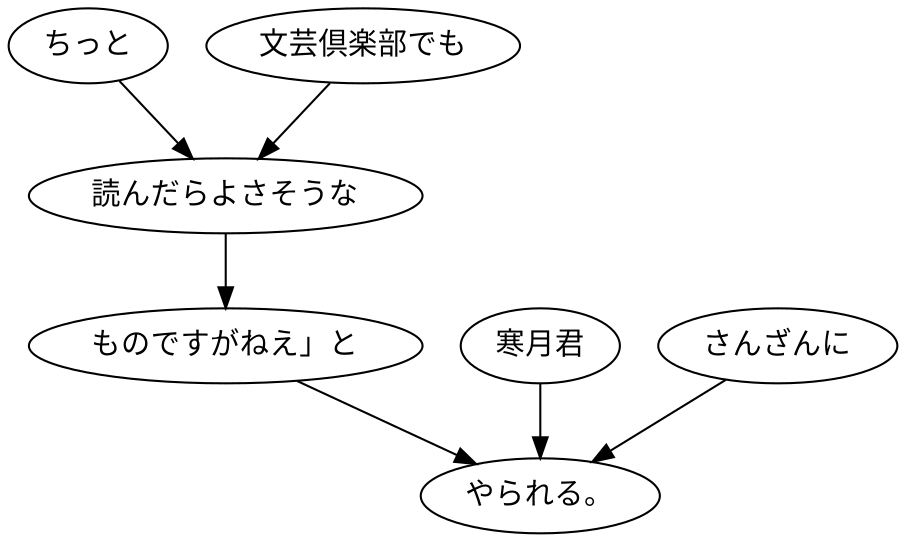 digraph graph1706 {
	node0 [label="ちっと"];
	node1 [label="文芸倶楽部でも"];
	node2 [label="読んだらよさそうな"];
	node3 [label="ものですがねえ」と"];
	node4 [label="寒月君"];
	node5 [label="さんざんに"];
	node6 [label="やられる。"];
	node0 -> node2;
	node1 -> node2;
	node2 -> node3;
	node3 -> node6;
	node4 -> node6;
	node5 -> node6;
}
